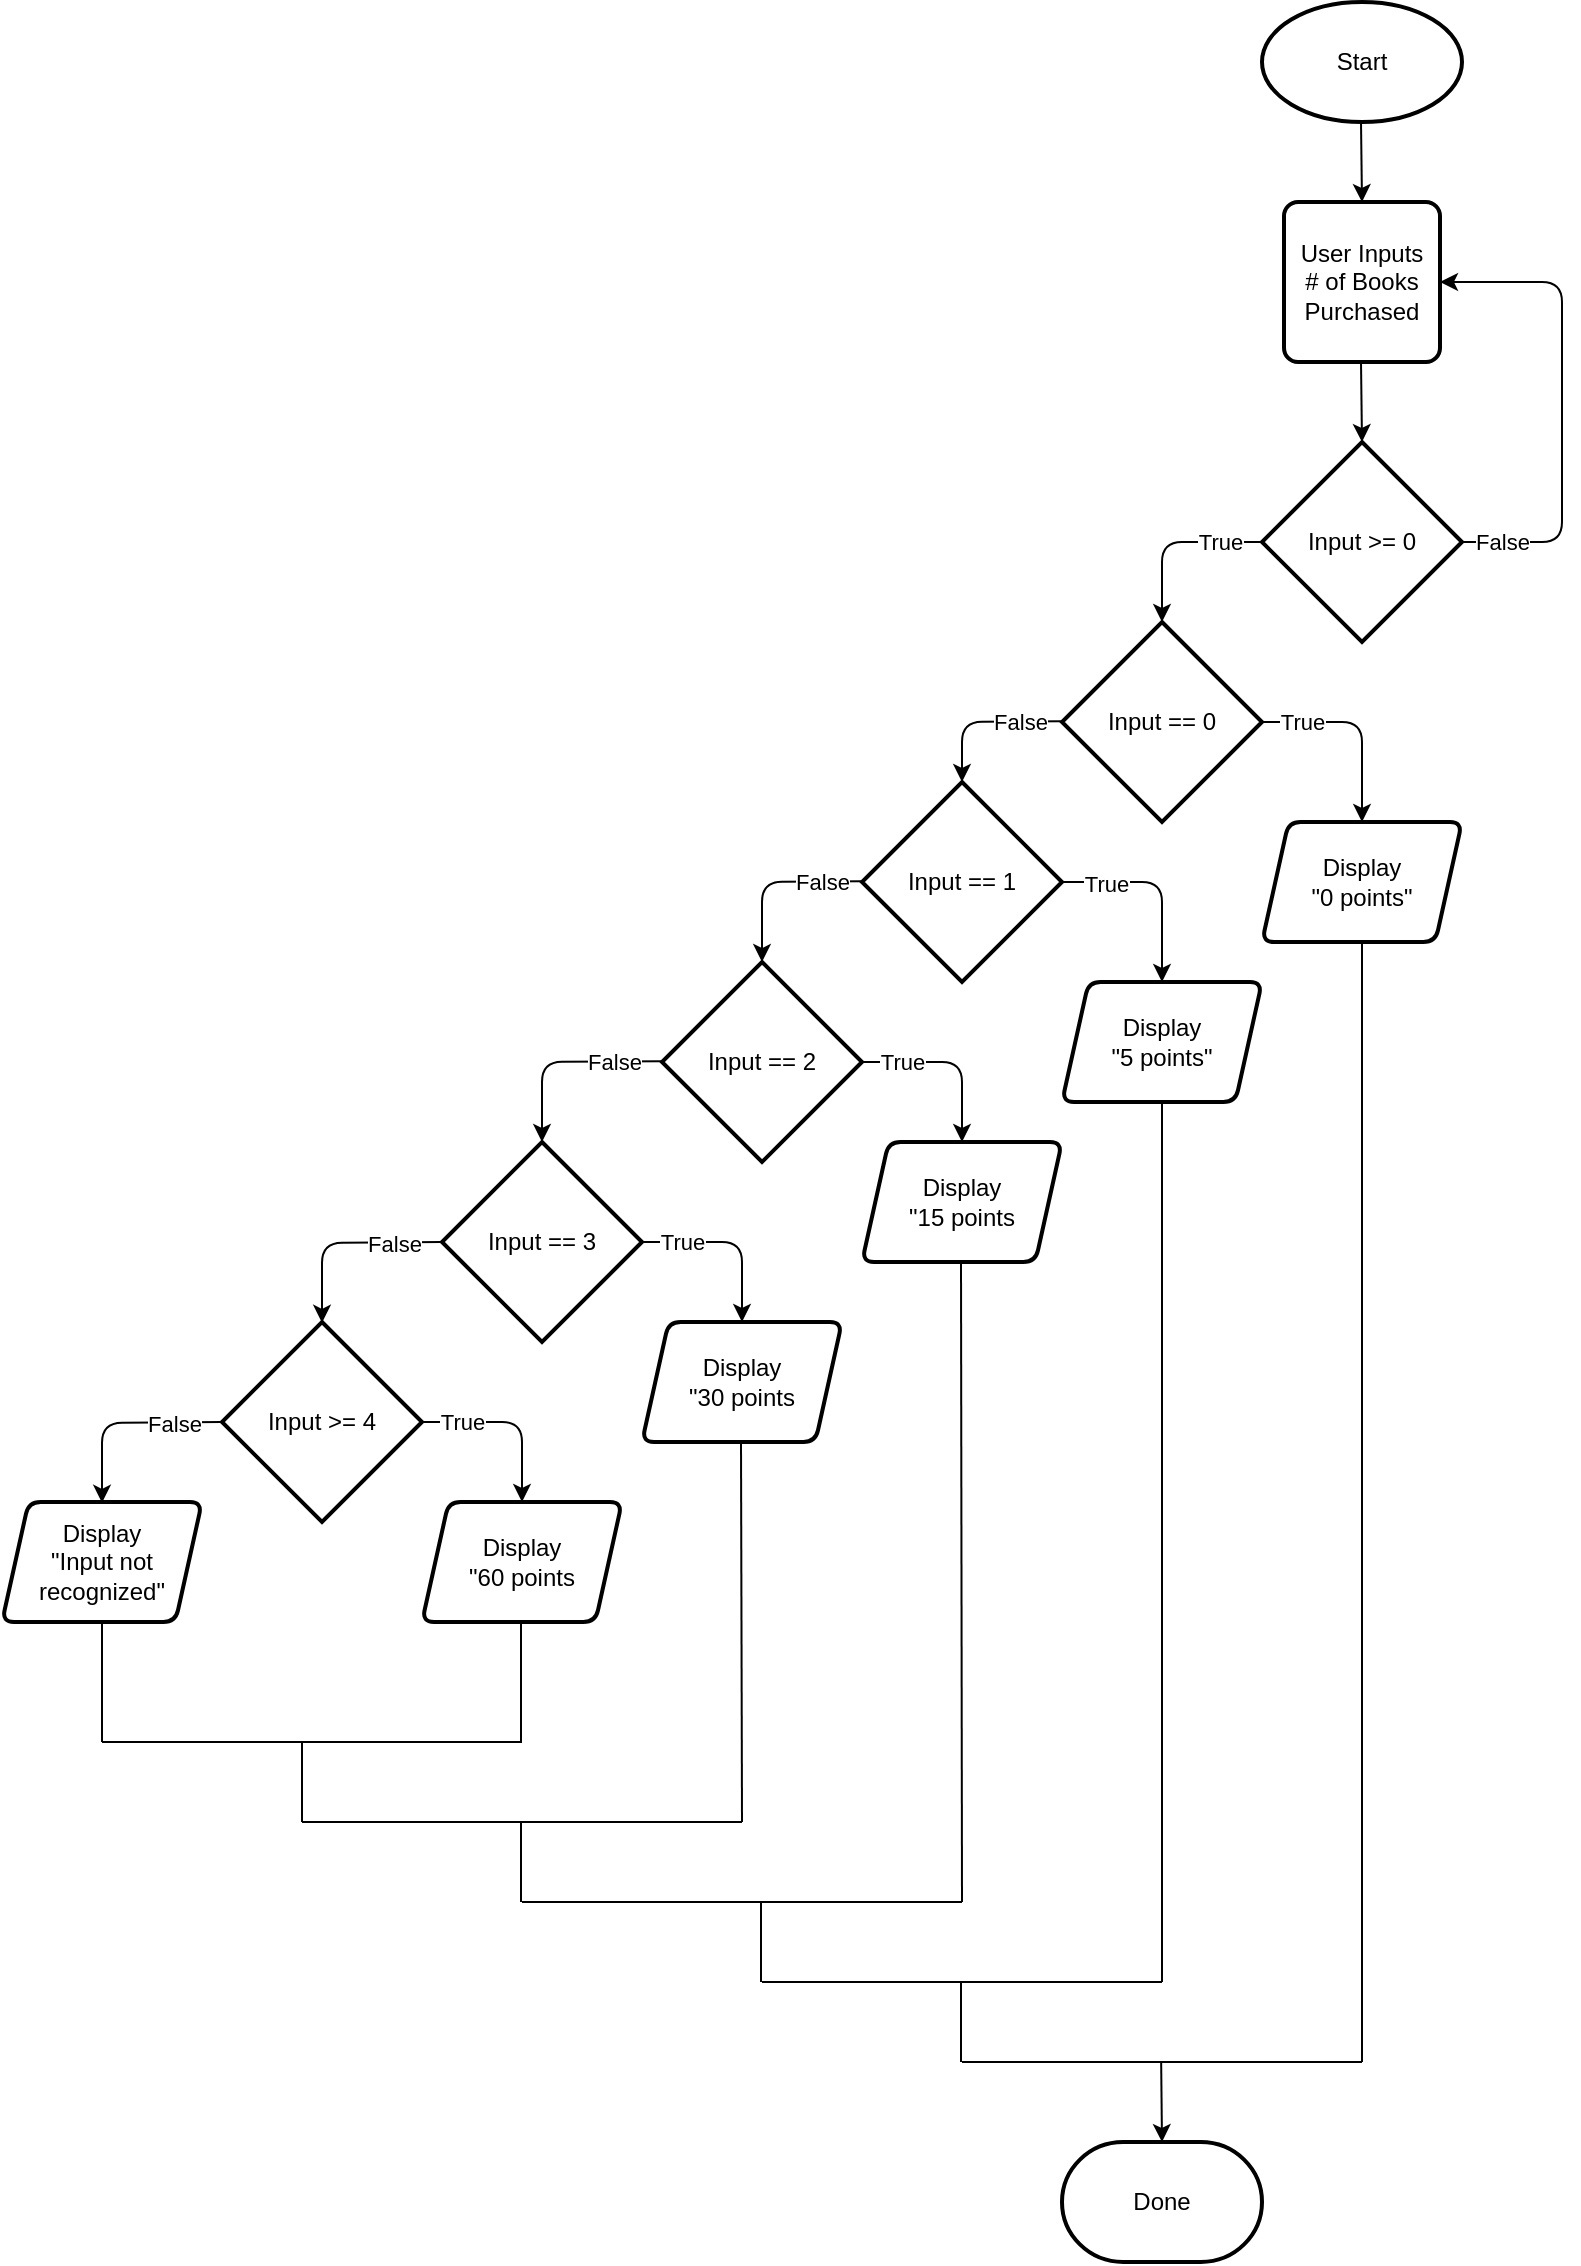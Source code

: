 <mxfile version="13.3.9" type="device"><diagram id="C5RBs43oDa-KdzZeNtuy" name="Page-1"><mxGraphModel dx="1086" dy="966" grid="1" gridSize="10" guides="1" tooltips="1" connect="1" arrows="1" fold="1" page="1" pageScale="1" pageWidth="827" pageHeight="1169" math="0" shadow="0"><root><mxCell id="WIyWlLk6GJQsqaUBKTNV-0"/><mxCell id="WIyWlLk6GJQsqaUBKTNV-1" parent="WIyWlLk6GJQsqaUBKTNV-0"/><mxCell id="1Z0MEW0wQ4hle15L3_oy-32" value="Start" style="strokeWidth=2;html=1;shape=mxgraph.flowchart.start_1;whiteSpace=wrap;" parent="WIyWlLk6GJQsqaUBKTNV-1" vertex="1"><mxGeometry x="660" y="50" width="100" height="60" as="geometry"/></mxCell><mxCell id="1Z0MEW0wQ4hle15L3_oy-34" value="Input &amp;gt;= 0" style="strokeWidth=2;html=1;shape=mxgraph.flowchart.decision;whiteSpace=wrap;" parent="WIyWlLk6GJQsqaUBKTNV-1" vertex="1"><mxGeometry x="660" y="270" width="100" height="100" as="geometry"/></mxCell><mxCell id="1Z0MEW0wQ4hle15L3_oy-35" value="" style="endArrow=classic;html=1;exitX=0;exitY=0.5;exitDx=0;exitDy=0;exitPerimeter=0;" parent="WIyWlLk6GJQsqaUBKTNV-1" source="1Z0MEW0wQ4hle15L3_oy-34" edge="1"><mxGeometry width="50" height="50" relative="1" as="geometry"><mxPoint x="360" y="361" as="sourcePoint"/><mxPoint x="610" y="360" as="targetPoint"/><Array as="points"><mxPoint x="610" y="320"/></Array></mxGeometry></mxCell><mxCell id="1Z0MEW0wQ4hle15L3_oy-42" value="True" style="edgeLabel;html=1;align=center;verticalAlign=middle;resizable=0;points=[];" parent="1Z0MEW0wQ4hle15L3_oy-35" vertex="1" connectable="0"><mxGeometry x="-0.696" y="1" relative="1" as="geometry"><mxPoint x="-7.5" y="-1" as="offset"/></mxGeometry></mxCell><mxCell id="1Z0MEW0wQ4hle15L3_oy-36" value="" style="endArrow=classic;html=1;exitX=1;exitY=0.5;exitDx=0;exitDy=0;exitPerimeter=0;entryX=1;entryY=0.5;entryDx=0;entryDy=0;" parent="WIyWlLk6GJQsqaUBKTNV-1" source="1Z0MEW0wQ4hle15L3_oy-34" target="1Z0MEW0wQ4hle15L3_oy-39" edge="1"><mxGeometry width="50" height="50" relative="1" as="geometry"><mxPoint x="760" y="320" as="sourcePoint"/><mxPoint x="810" y="180" as="targetPoint"/><Array as="points"><mxPoint x="810" y="320"/><mxPoint x="810" y="190"/></Array></mxGeometry></mxCell><mxCell id="1Z0MEW0wQ4hle15L3_oy-41" value="False" style="edgeLabel;html=1;align=center;verticalAlign=middle;resizable=0;points=[];" parent="1Z0MEW0wQ4hle15L3_oy-36" vertex="1" connectable="0"><mxGeometry x="-0.676" y="1" relative="1" as="geometry"><mxPoint x="-19.17" y="1" as="offset"/></mxGeometry></mxCell><mxCell id="1Z0MEW0wQ4hle15L3_oy-37" value="" style="endArrow=classic;html=1;" parent="WIyWlLk6GJQsqaUBKTNV-1" edge="1"><mxGeometry width="50" height="50" relative="1" as="geometry"><mxPoint x="709.5" y="110" as="sourcePoint"/><mxPoint x="710" y="150" as="targetPoint"/></mxGeometry></mxCell><mxCell id="1Z0MEW0wQ4hle15L3_oy-39" value="User Inputs&lt;br&gt;# of Books&lt;br&gt;Purchased" style="rounded=1;whiteSpace=wrap;html=1;absoluteArcSize=1;arcSize=14;strokeWidth=2;" parent="WIyWlLk6GJQsqaUBKTNV-1" vertex="1"><mxGeometry x="671" y="150" width="78" height="80" as="geometry"/></mxCell><mxCell id="1Z0MEW0wQ4hle15L3_oy-40" value="" style="endArrow=classic;html=1;entryX=0.5;entryY=0;entryDx=0;entryDy=0;entryPerimeter=0;" parent="WIyWlLk6GJQsqaUBKTNV-1" target="1Z0MEW0wQ4hle15L3_oy-34" edge="1"><mxGeometry width="50" height="50" relative="1" as="geometry"><mxPoint x="709.5" y="230" as="sourcePoint"/><mxPoint x="710" y="250" as="targetPoint"/></mxGeometry></mxCell><mxCell id="1Z0MEW0wQ4hle15L3_oy-43" value="Input == 0" style="strokeWidth=2;html=1;shape=mxgraph.flowchart.decision;whiteSpace=wrap;" parent="WIyWlLk6GJQsqaUBKTNV-1" vertex="1"><mxGeometry x="560" y="360" width="100" height="100" as="geometry"/></mxCell><mxCell id="1Z0MEW0wQ4hle15L3_oy-44" value="" style="endArrow=classic;html=1;" parent="WIyWlLk6GJQsqaUBKTNV-1" edge="1"><mxGeometry width="50" height="50" relative="1" as="geometry"><mxPoint x="560" y="409.58" as="sourcePoint"/><mxPoint x="510" y="440" as="targetPoint"/><Array as="points"><mxPoint x="510" y="410"/></Array></mxGeometry></mxCell><mxCell id="1Z0MEW0wQ4hle15L3_oy-45" value="False" style="edgeLabel;html=1;align=center;verticalAlign=middle;resizable=0;points=[];" parent="1Z0MEW0wQ4hle15L3_oy-44" vertex="1" connectable="0"><mxGeometry x="-0.7" relative="1" as="geometry"><mxPoint x="-9.17" y="0.32" as="offset"/></mxGeometry></mxCell><mxCell id="1Z0MEW0wQ4hle15L3_oy-46" value="Input == 1" style="strokeWidth=2;html=1;shape=mxgraph.flowchart.decision;whiteSpace=wrap;" parent="WIyWlLk6GJQsqaUBKTNV-1" vertex="1"><mxGeometry x="460" y="440" width="100" height="100" as="geometry"/></mxCell><mxCell id="1Z0MEW0wQ4hle15L3_oy-47" value="" style="endArrow=classic;html=1;" parent="WIyWlLk6GJQsqaUBKTNV-1" edge="1"><mxGeometry width="50" height="50" relative="1" as="geometry"><mxPoint x="460" y="489.58" as="sourcePoint"/><mxPoint x="410" y="530" as="targetPoint"/><Array as="points"><mxPoint x="410" y="490"/></Array></mxGeometry></mxCell><mxCell id="1Z0MEW0wQ4hle15L3_oy-48" value="False" style="edgeLabel;html=1;align=center;verticalAlign=middle;resizable=0;points=[];" parent="1Z0MEW0wQ4hle15L3_oy-47" vertex="1" connectable="0"><mxGeometry x="-0.693" relative="1" as="geometry"><mxPoint x="-5.83" y="0.3" as="offset"/></mxGeometry></mxCell><mxCell id="1Z0MEW0wQ4hle15L3_oy-49" value="Input == 2" style="strokeWidth=2;html=1;shape=mxgraph.flowchart.decision;whiteSpace=wrap;" parent="WIyWlLk6GJQsqaUBKTNV-1" vertex="1"><mxGeometry x="360" y="530" width="100" height="100" as="geometry"/></mxCell><mxCell id="1Z0MEW0wQ4hle15L3_oy-50" value="" style="endArrow=classic;html=1;" parent="WIyWlLk6GJQsqaUBKTNV-1" edge="1"><mxGeometry width="50" height="50" relative="1" as="geometry"><mxPoint x="360" y="579.58" as="sourcePoint"/><mxPoint x="300" y="620" as="targetPoint"/><Array as="points"><mxPoint x="300" y="580"/></Array></mxGeometry></mxCell><mxCell id="1Z0MEW0wQ4hle15L3_oy-51" value="False" style="edgeLabel;html=1;align=center;verticalAlign=middle;resizable=0;points=[];" parent="1Z0MEW0wQ4hle15L3_oy-50" vertex="1" connectable="0"><mxGeometry x="-0.793" y="2" relative="1" as="geometry"><mxPoint x="-14.18" y="-1.69" as="offset"/></mxGeometry></mxCell><mxCell id="1Z0MEW0wQ4hle15L3_oy-52" value="" style="endArrow=classic;html=1;exitX=1;exitY=0.5;exitDx=0;exitDy=0;exitPerimeter=0;" parent="WIyWlLk6GJQsqaUBKTNV-1" source="1Z0MEW0wQ4hle15L3_oy-43" edge="1"><mxGeometry width="50" height="50" relative="1" as="geometry"><mxPoint x="690.0" y="420" as="sourcePoint"/><mxPoint x="710" y="460" as="targetPoint"/><Array as="points"><mxPoint x="710" y="410"/></Array></mxGeometry></mxCell><mxCell id="1Z0MEW0wQ4hle15L3_oy-83" value="True" style="edgeLabel;html=1;align=center;verticalAlign=middle;resizable=0;points=[];" parent="1Z0MEW0wQ4hle15L3_oy-52" vertex="1" connectable="0"><mxGeometry x="-0.64" y="-1" relative="1" as="geometry"><mxPoint x="2.07" y="-1" as="offset"/></mxGeometry></mxCell><mxCell id="1Z0MEW0wQ4hle15L3_oy-53" value="Display&lt;br&gt;&quot;0 points&quot;" style="shape=parallelogram;html=1;strokeWidth=2;perimeter=parallelogramPerimeter;whiteSpace=wrap;rounded=1;arcSize=12;size=0.133;" parent="WIyWlLk6GJQsqaUBKTNV-1" vertex="1"><mxGeometry x="660" y="460" width="100" height="60" as="geometry"/></mxCell><mxCell id="1Z0MEW0wQ4hle15L3_oy-54" value="" style="endArrow=classic;html=1;exitX=1;exitY=0.5;exitDx=0;exitDy=0;exitPerimeter=0;" parent="WIyWlLk6GJQsqaUBKTNV-1" edge="1"><mxGeometry width="50" height="50" relative="1" as="geometry"><mxPoint x="560" y="490" as="sourcePoint"/><mxPoint x="610" y="540" as="targetPoint"/><Array as="points"><mxPoint x="610" y="490"/></Array></mxGeometry></mxCell><mxCell id="1Z0MEW0wQ4hle15L3_oy-82" value="True" style="edgeLabel;html=1;align=center;verticalAlign=middle;resizable=0;points=[];" parent="1Z0MEW0wQ4hle15L3_oy-54" vertex="1" connectable="0"><mxGeometry x="-0.573" y="-1" relative="1" as="geometry"><mxPoint as="offset"/></mxGeometry></mxCell><mxCell id="1Z0MEW0wQ4hle15L3_oy-55" value="Display&lt;br&gt;&quot;5 points&quot;" style="shape=parallelogram;html=1;strokeWidth=2;perimeter=parallelogramPerimeter;whiteSpace=wrap;rounded=1;arcSize=12;size=0.133;" parent="WIyWlLk6GJQsqaUBKTNV-1" vertex="1"><mxGeometry x="560" y="540" width="100" height="60" as="geometry"/></mxCell><mxCell id="1Z0MEW0wQ4hle15L3_oy-56" value="Display&lt;br&gt;&quot;15 points" style="shape=parallelogram;html=1;strokeWidth=2;perimeter=parallelogramPerimeter;whiteSpace=wrap;rounded=1;arcSize=12;size=0.133;" parent="WIyWlLk6GJQsqaUBKTNV-1" vertex="1"><mxGeometry x="460" y="620" width="100" height="60" as="geometry"/></mxCell><mxCell id="1Z0MEW0wQ4hle15L3_oy-57" value="" style="endArrow=classic;html=1;exitX=1;exitY=0.5;exitDx=0;exitDy=0;exitPerimeter=0;" parent="WIyWlLk6GJQsqaUBKTNV-1" edge="1"><mxGeometry width="50" height="50" relative="1" as="geometry"><mxPoint x="460" y="580" as="sourcePoint"/><mxPoint x="510" y="620" as="targetPoint"/><Array as="points"><mxPoint x="510" y="580"/></Array></mxGeometry></mxCell><mxCell id="1Z0MEW0wQ4hle15L3_oy-81" value="True" style="edgeLabel;html=1;align=center;verticalAlign=middle;resizable=0;points=[];" parent="1Z0MEW0wQ4hle15L3_oy-57" vertex="1" connectable="0"><mxGeometry x="-0.641" y="1" relative="1" as="geometry"><mxPoint x="4.17" y="1" as="offset"/></mxGeometry></mxCell><mxCell id="1Z0MEW0wQ4hle15L3_oy-72" value="" style="endArrow=none;html=1;entryX=0.5;entryY=1;entryDx=0;entryDy=0;" parent="WIyWlLk6GJQsqaUBKTNV-1" target="1Z0MEW0wQ4hle15L3_oy-55" edge="1"><mxGeometry width="50" height="50" relative="1" as="geometry"><mxPoint x="610" y="1040" as="sourcePoint"/><mxPoint x="780" y="670.0" as="targetPoint"/></mxGeometry></mxCell><mxCell id="1Z0MEW0wQ4hle15L3_oy-76" value="" style="endArrow=none;html=1;entryX=0.5;entryY=1;entryDx=0;entryDy=0;" parent="WIyWlLk6GJQsqaUBKTNV-1" target="1Z0MEW0wQ4hle15L3_oy-53" edge="1"><mxGeometry width="50" height="50" relative="1" as="geometry"><mxPoint x="710" y="1080" as="sourcePoint"/><mxPoint x="760" y="690" as="targetPoint"/></mxGeometry></mxCell><mxCell id="1Z0MEW0wQ4hle15L3_oy-79" value="" style="endArrow=classic;html=1;" parent="WIyWlLk6GJQsqaUBKTNV-1" edge="1"><mxGeometry width="50" height="50" relative="1" as="geometry"><mxPoint x="609.58" y="1080" as="sourcePoint"/><mxPoint x="610" y="1120" as="targetPoint"/></mxGeometry></mxCell><mxCell id="1Z0MEW0wQ4hle15L3_oy-80" value="Done" style="strokeWidth=2;html=1;shape=mxgraph.flowchart.terminator;whiteSpace=wrap;" parent="WIyWlLk6GJQsqaUBKTNV-1" vertex="1"><mxGeometry x="560" y="1120" width="100" height="60" as="geometry"/></mxCell><mxCell id="9cpMZjCEY-LCUwdmmSXS-0" value="Input == 3" style="strokeWidth=2;html=1;shape=mxgraph.flowchart.decision;whiteSpace=wrap;" parent="WIyWlLk6GJQsqaUBKTNV-1" vertex="1"><mxGeometry x="250" y="620" width="100" height="100" as="geometry"/></mxCell><mxCell id="9cpMZjCEY-LCUwdmmSXS-1" value="Input &amp;gt;= 4" style="strokeWidth=2;html=1;shape=mxgraph.flowchart.decision;whiteSpace=wrap;" parent="WIyWlLk6GJQsqaUBKTNV-1" vertex="1"><mxGeometry x="140" y="710" width="100" height="100" as="geometry"/></mxCell><mxCell id="9cpMZjCEY-LCUwdmmSXS-2" value="" style="endArrow=classic;html=1;" parent="WIyWlLk6GJQsqaUBKTNV-1" edge="1"><mxGeometry width="50" height="50" relative="1" as="geometry"><mxPoint x="250" y="670.0" as="sourcePoint"/><mxPoint x="190" y="710.42" as="targetPoint"/><Array as="points"><mxPoint x="190" y="670.42"/></Array></mxGeometry></mxCell><mxCell id="9cpMZjCEY-LCUwdmmSXS-3" value="False" style="edgeLabel;html=1;align=center;verticalAlign=middle;resizable=0;points=[];" parent="9cpMZjCEY-LCUwdmmSXS-2" vertex="1" connectable="0"><mxGeometry x="-0.793" y="2" relative="1" as="geometry"><mxPoint x="-14.18" y="-1.69" as="offset"/></mxGeometry></mxCell><mxCell id="9cpMZjCEY-LCUwdmmSXS-4" value="" style="endArrow=classic;html=1;exitX=1;exitY=0.5;exitDx=0;exitDy=0;exitPerimeter=0;" parent="WIyWlLk6GJQsqaUBKTNV-1" edge="1"><mxGeometry width="50" height="50" relative="1" as="geometry"><mxPoint x="350" y="670" as="sourcePoint"/><mxPoint x="400" y="710" as="targetPoint"/><Array as="points"><mxPoint x="400" y="670"/></Array></mxGeometry></mxCell><mxCell id="9cpMZjCEY-LCUwdmmSXS-5" value="True" style="edgeLabel;html=1;align=center;verticalAlign=middle;resizable=0;points=[];" parent="9cpMZjCEY-LCUwdmmSXS-4" vertex="1" connectable="0"><mxGeometry x="-0.641" y="1" relative="1" as="geometry"><mxPoint x="4.17" y="1" as="offset"/></mxGeometry></mxCell><mxCell id="9cpMZjCEY-LCUwdmmSXS-6" value="" style="endArrow=classic;html=1;exitX=1;exitY=0.5;exitDx=0;exitDy=0;exitPerimeter=0;" parent="WIyWlLk6GJQsqaUBKTNV-1" edge="1"><mxGeometry width="50" height="50" relative="1" as="geometry"><mxPoint x="240" y="760" as="sourcePoint"/><mxPoint x="290" y="800" as="targetPoint"/><Array as="points"><mxPoint x="290" y="760"/></Array></mxGeometry></mxCell><mxCell id="9cpMZjCEY-LCUwdmmSXS-7" value="True" style="edgeLabel;html=1;align=center;verticalAlign=middle;resizable=0;points=[];" parent="9cpMZjCEY-LCUwdmmSXS-6" vertex="1" connectable="0"><mxGeometry x="-0.641" y="1" relative="1" as="geometry"><mxPoint x="4.17" y="1" as="offset"/></mxGeometry></mxCell><mxCell id="9cpMZjCEY-LCUwdmmSXS-8" value="" style="endArrow=classic;html=1;" parent="WIyWlLk6GJQsqaUBKTNV-1" edge="1"><mxGeometry width="50" height="50" relative="1" as="geometry"><mxPoint x="140" y="760" as="sourcePoint"/><mxPoint x="80" y="800.42" as="targetPoint"/><Array as="points"><mxPoint x="80" y="760.42"/></Array></mxGeometry></mxCell><mxCell id="9cpMZjCEY-LCUwdmmSXS-9" value="False" style="edgeLabel;html=1;align=center;verticalAlign=middle;resizable=0;points=[];" parent="9cpMZjCEY-LCUwdmmSXS-8" vertex="1" connectable="0"><mxGeometry x="-0.793" y="2" relative="1" as="geometry"><mxPoint x="-14.18" y="-1.69" as="offset"/></mxGeometry></mxCell><mxCell id="9cpMZjCEY-LCUwdmmSXS-10" value="Display&lt;br&gt;&quot;30 points" style="shape=parallelogram;html=1;strokeWidth=2;perimeter=parallelogramPerimeter;whiteSpace=wrap;rounded=1;arcSize=12;size=0.133;" parent="WIyWlLk6GJQsqaUBKTNV-1" vertex="1"><mxGeometry x="350" y="710" width="100" height="60" as="geometry"/></mxCell><mxCell id="9cpMZjCEY-LCUwdmmSXS-11" value="Display&lt;br&gt;&quot;60 points" style="shape=parallelogram;html=1;strokeWidth=2;perimeter=parallelogramPerimeter;whiteSpace=wrap;rounded=1;arcSize=12;size=0.133;" parent="WIyWlLk6GJQsqaUBKTNV-1" vertex="1"><mxGeometry x="240" y="800" width="100" height="60" as="geometry"/></mxCell><mxCell id="9cpMZjCEY-LCUwdmmSXS-12" value="Display&lt;br&gt;&quot;Input not recognized&quot;" style="shape=parallelogram;html=1;strokeWidth=2;perimeter=parallelogramPerimeter;whiteSpace=wrap;rounded=1;arcSize=12;size=0.133;" parent="WIyWlLk6GJQsqaUBKTNV-1" vertex="1"><mxGeometry x="30" y="800" width="100" height="60" as="geometry"/></mxCell><mxCell id="9cpMZjCEY-LCUwdmmSXS-14" value="" style="endArrow=none;html=1;entryX=0.5;entryY=1;entryDx=0;entryDy=0;" parent="WIyWlLk6GJQsqaUBKTNV-1" target="9cpMZjCEY-LCUwdmmSXS-12" edge="1"><mxGeometry width="50" height="50" relative="1" as="geometry"><mxPoint x="80" y="920" as="sourcePoint"/><mxPoint x="120" y="970" as="targetPoint"/></mxGeometry></mxCell><mxCell id="9cpMZjCEY-LCUwdmmSXS-15" value="" style="endArrow=none;html=1;" parent="WIyWlLk6GJQsqaUBKTNV-1" edge="1"><mxGeometry width="50" height="50" relative="1" as="geometry"><mxPoint x="80" y="920" as="sourcePoint"/><mxPoint x="290" y="920" as="targetPoint"/></mxGeometry></mxCell><mxCell id="9cpMZjCEY-LCUwdmmSXS-16" value="" style="endArrow=none;html=1;entryX=0.5;entryY=1;entryDx=0;entryDy=0;" parent="WIyWlLk6GJQsqaUBKTNV-1" edge="1"><mxGeometry width="50" height="50" relative="1" as="geometry"><mxPoint x="289.5" y="920" as="sourcePoint"/><mxPoint x="289.5" y="860" as="targetPoint"/></mxGeometry></mxCell><mxCell id="9cpMZjCEY-LCUwdmmSXS-18" value="" style="endArrow=none;html=1;" parent="WIyWlLk6GJQsqaUBKTNV-1" edge="1"><mxGeometry width="50" height="50" relative="1" as="geometry"><mxPoint x="180" y="960" as="sourcePoint"/><mxPoint x="180" y="920" as="targetPoint"/></mxGeometry></mxCell><mxCell id="9cpMZjCEY-LCUwdmmSXS-19" value="" style="endArrow=none;html=1;" parent="WIyWlLk6GJQsqaUBKTNV-1" edge="1"><mxGeometry width="50" height="50" relative="1" as="geometry"><mxPoint x="180" y="960" as="sourcePoint"/><mxPoint x="400" y="960" as="targetPoint"/></mxGeometry></mxCell><mxCell id="9cpMZjCEY-LCUwdmmSXS-20" value="" style="endArrow=none;html=1;" parent="WIyWlLk6GJQsqaUBKTNV-1" edge="1"><mxGeometry width="50" height="50" relative="1" as="geometry"><mxPoint x="400" y="960" as="sourcePoint"/><mxPoint x="399.5" y="770" as="targetPoint"/></mxGeometry></mxCell><mxCell id="9cpMZjCEY-LCUwdmmSXS-22" value="" style="endArrow=none;html=1;" parent="WIyWlLk6GJQsqaUBKTNV-1" edge="1"><mxGeometry width="50" height="50" relative="1" as="geometry"><mxPoint x="289.5" y="1000" as="sourcePoint"/><mxPoint x="289.5" y="960" as="targetPoint"/></mxGeometry></mxCell><mxCell id="9cpMZjCEY-LCUwdmmSXS-23" value="" style="endArrow=none;html=1;" parent="WIyWlLk6GJQsqaUBKTNV-1" edge="1"><mxGeometry width="50" height="50" relative="1" as="geometry"><mxPoint x="290" y="1000" as="sourcePoint"/><mxPoint x="510" y="1000" as="targetPoint"/></mxGeometry></mxCell><mxCell id="9cpMZjCEY-LCUwdmmSXS-24" value="" style="endArrow=none;html=1;entryX=0.5;entryY=1;entryDx=0;entryDy=0;" parent="WIyWlLk6GJQsqaUBKTNV-1" edge="1"><mxGeometry width="50" height="50" relative="1" as="geometry"><mxPoint x="510" y="1000" as="sourcePoint"/><mxPoint x="509.5" y="680" as="targetPoint"/></mxGeometry></mxCell><mxCell id="9cpMZjCEY-LCUwdmmSXS-25" value="" style="endArrow=none;html=1;" parent="WIyWlLk6GJQsqaUBKTNV-1" edge="1"><mxGeometry width="50" height="50" relative="1" as="geometry"><mxPoint x="409.5" y="1040" as="sourcePoint"/><mxPoint x="409.5" y="1000" as="targetPoint"/></mxGeometry></mxCell><mxCell id="9cpMZjCEY-LCUwdmmSXS-26" value="" style="endArrow=none;html=1;" parent="WIyWlLk6GJQsqaUBKTNV-1" edge="1"><mxGeometry width="50" height="50" relative="1" as="geometry"><mxPoint x="410" y="1040" as="sourcePoint"/><mxPoint x="610" y="1040" as="targetPoint"/></mxGeometry></mxCell><mxCell id="9cpMZjCEY-LCUwdmmSXS-28" value="" style="endArrow=none;html=1;" parent="WIyWlLk6GJQsqaUBKTNV-1" edge="1"><mxGeometry width="50" height="50" relative="1" as="geometry"><mxPoint x="509.5" y="1080" as="sourcePoint"/><mxPoint x="509.5" y="1040" as="targetPoint"/></mxGeometry></mxCell><mxCell id="9cpMZjCEY-LCUwdmmSXS-29" value="" style="endArrow=none;html=1;" parent="WIyWlLk6GJQsqaUBKTNV-1" edge="1"><mxGeometry width="50" height="50" relative="1" as="geometry"><mxPoint x="510" y="1080" as="sourcePoint"/><mxPoint x="710" y="1080" as="targetPoint"/></mxGeometry></mxCell></root></mxGraphModel></diagram></mxfile>